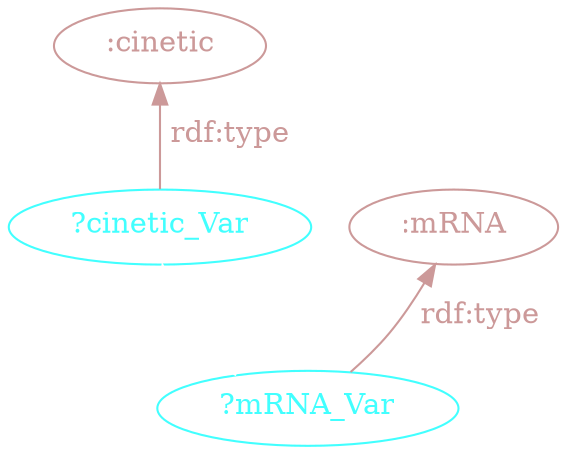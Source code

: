digraph {
  bgcolor="transparent" ;
  rankdir="BT";
  node [ color=white, fontcolor=white ] ;
  edge [ color=white, fontcolor=white ] ;


    mRNA_Var [ color="#42ffff", label=< <font color='#42ffff'>?mRNA_Var</font> > ] ;
        mRNA_Var -> cinetic_Var [ label=< :has_cinetic > ] ;
        mRNA_Var -> mRNA [ color="#cc9999", label=< <font color='#cc9999'>rdf:type</font> > ] ;



    mRNA [ color="#cc9999", label=< <font color='#cc9999'>:mRNA</font> > ] ;
    color=white;
    fontcolor=white;

    cinetic_Var [ color="#42ffff" label=< <font color='#42ffff'>?cinetic_Var</font> > ] ;
        cinetic_Var -> cinetic [ color="#cc9999", label=< <font color='#cc9999'>rdf:type</font> > ] ;

    cinetic [ color="#cc9999", label=< <font color='#cc9999'>:cinetic</font> > ] ;
}
